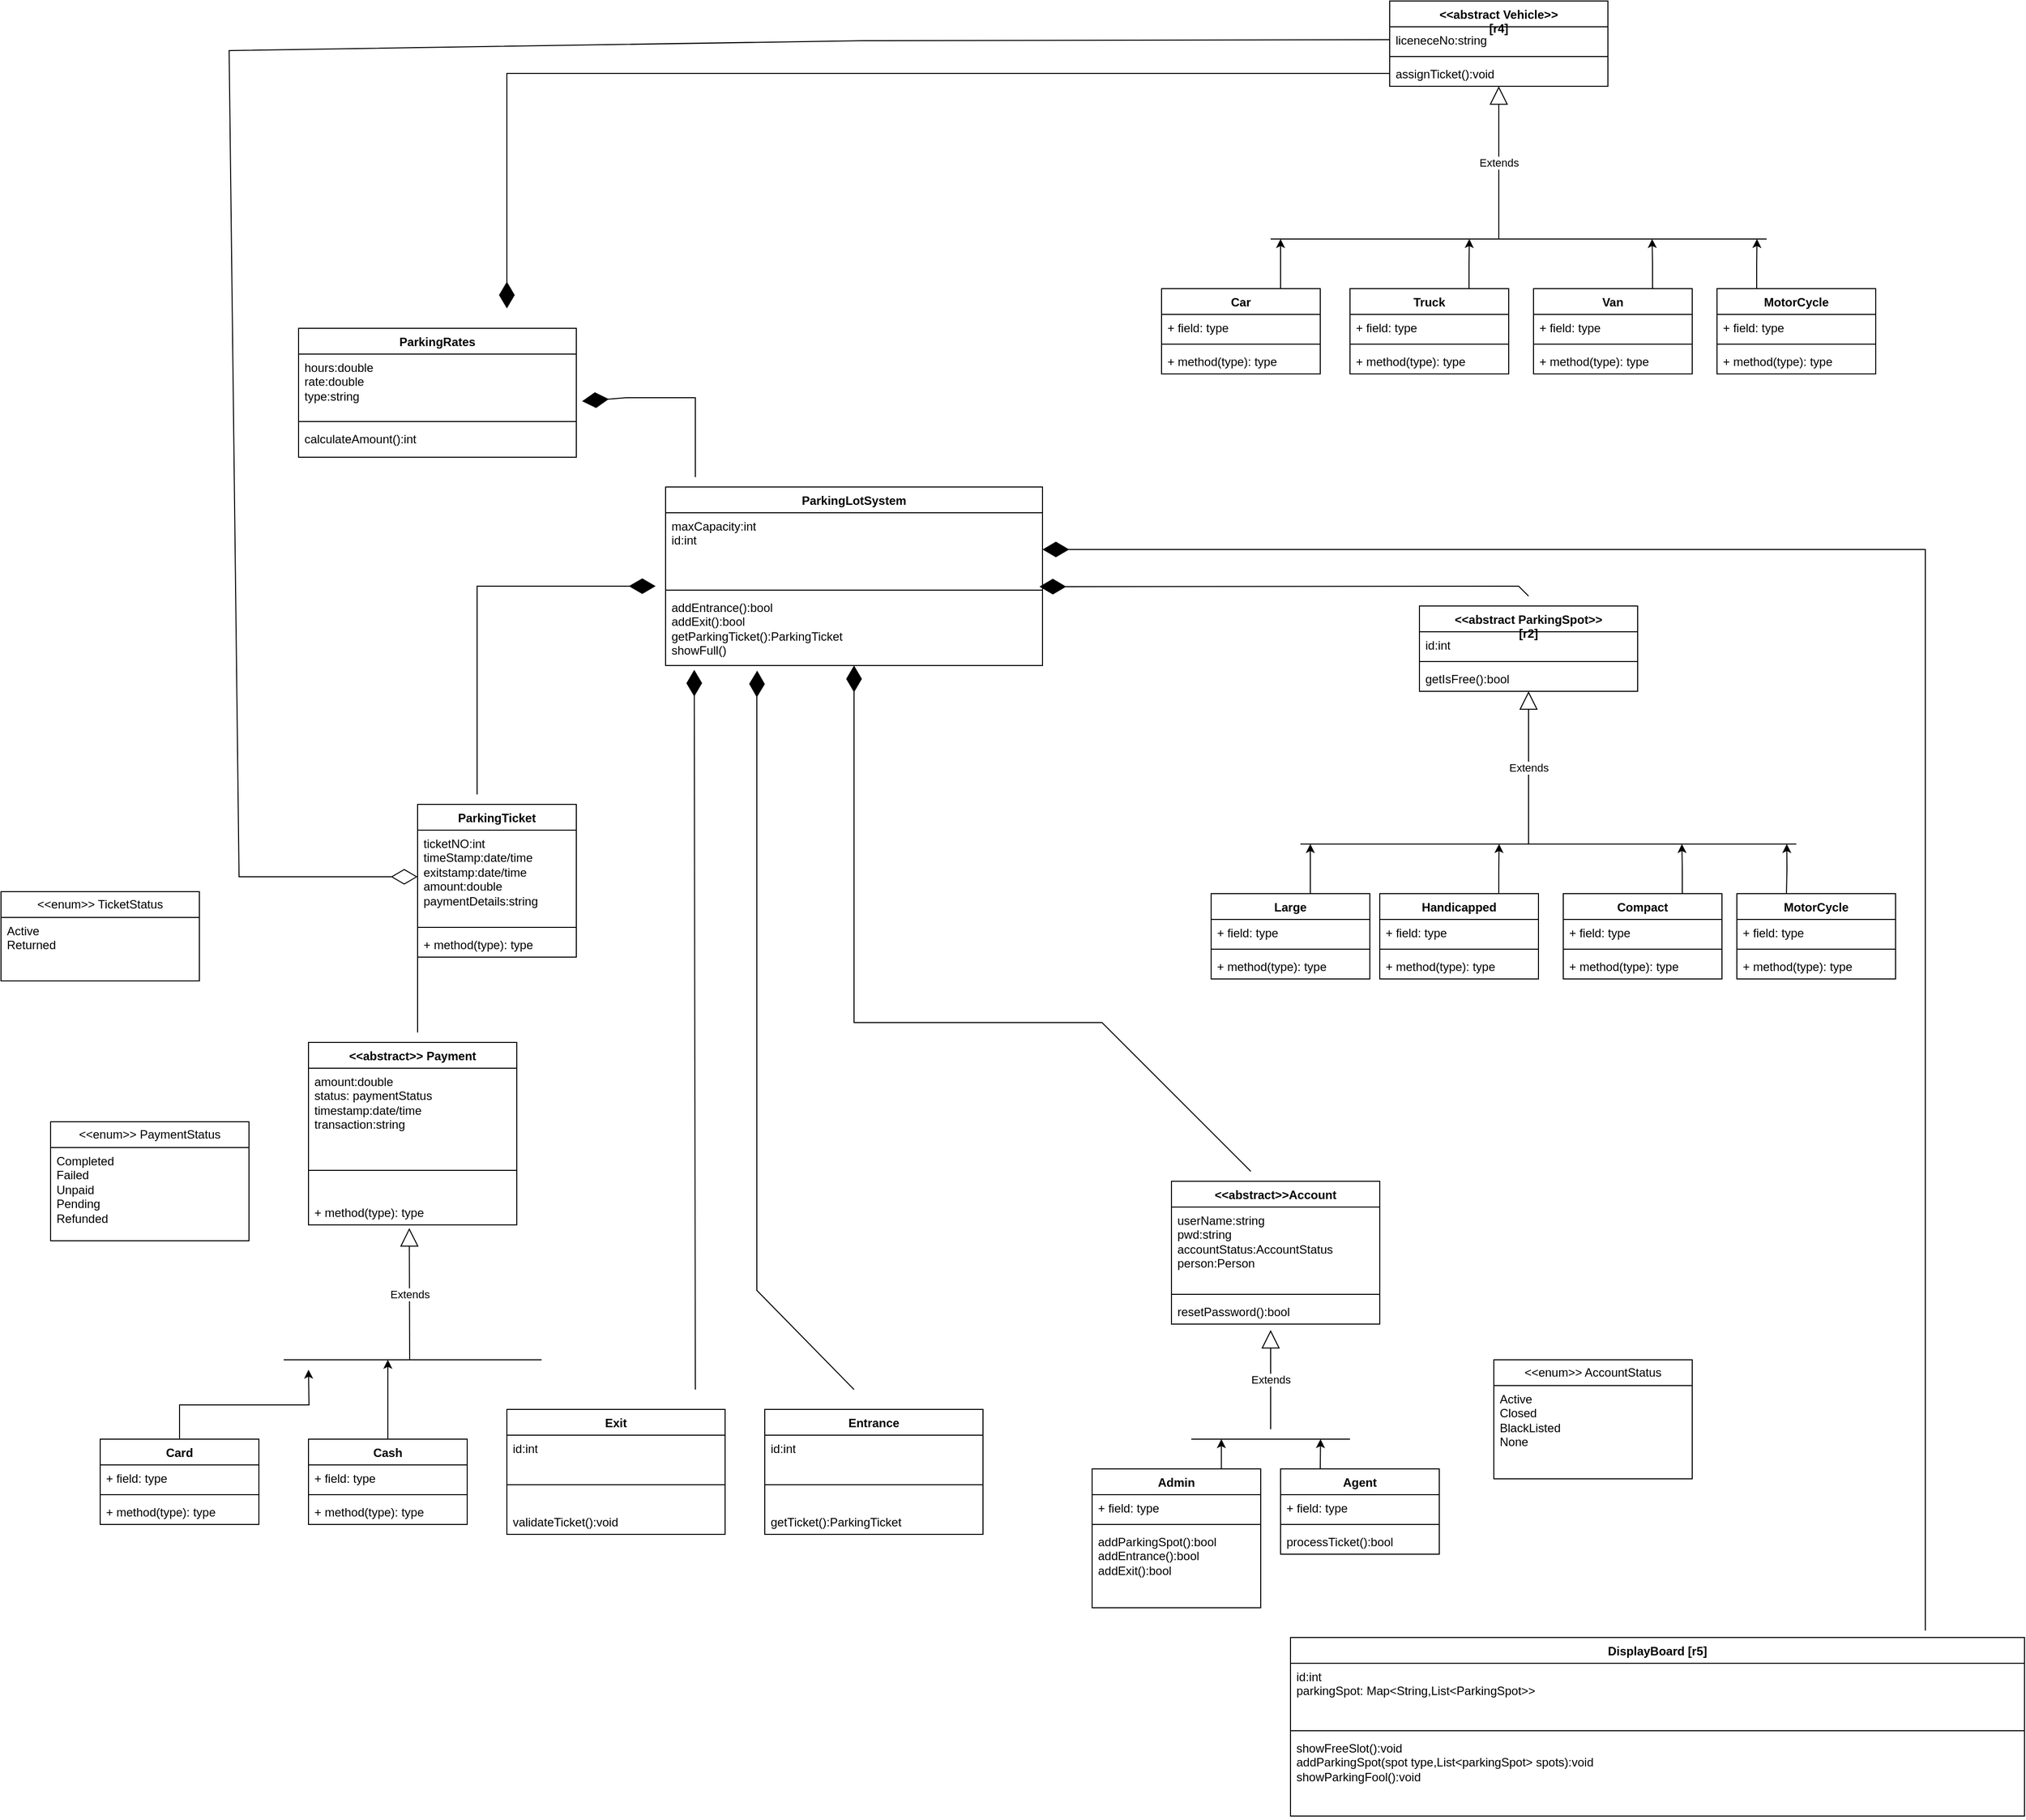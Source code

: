<mxfile version="26.0.7">
  <diagram name="Page-1" id="r9QszW0FEcKCrMonqj6b">
    <mxGraphModel dx="4905" dy="1568" grid="1" gridSize="10" guides="1" tooltips="1" connect="1" arrows="1" fold="1" page="1" pageScale="1" pageWidth="850" pageHeight="1100" math="0" shadow="0">
      <root>
        <mxCell id="0" />
        <mxCell id="1" parent="0" />
        <mxCell id="UyUJvsJTVbUVdIHdV8lg-1" value="&amp;lt;&amp;lt;abstract Vehicle&amp;gt;&amp;gt;&lt;div&gt;[r4]&lt;/div&gt;" style="swimlane;fontStyle=1;align=center;verticalAlign=top;childLayout=stackLayout;horizontal=1;startSize=26;horizontalStack=0;resizeParent=1;resizeParentMax=0;resizeLast=0;collapsible=1;marginBottom=0;whiteSpace=wrap;html=1;" vertex="1" parent="1">
          <mxGeometry x="280" y="30" width="220" height="86" as="geometry">
            <mxRectangle x="310" y="90" width="150" height="40" as="alternateBounds" />
          </mxGeometry>
        </mxCell>
        <mxCell id="UyUJvsJTVbUVdIHdV8lg-2" value="liceneceNo:string" style="text;strokeColor=none;fillColor=none;align=left;verticalAlign=top;spacingLeft=4;spacingRight=4;overflow=hidden;rotatable=0;points=[[0,0.5],[1,0.5]];portConstraint=eastwest;whiteSpace=wrap;html=1;" vertex="1" parent="UyUJvsJTVbUVdIHdV8lg-1">
          <mxGeometry y="26" width="220" height="26" as="geometry" />
        </mxCell>
        <mxCell id="UyUJvsJTVbUVdIHdV8lg-3" value="" style="line;strokeWidth=1;fillColor=none;align=left;verticalAlign=middle;spacingTop=-1;spacingLeft=3;spacingRight=3;rotatable=0;labelPosition=right;points=[];portConstraint=eastwest;strokeColor=inherit;" vertex="1" parent="UyUJvsJTVbUVdIHdV8lg-1">
          <mxGeometry y="52" width="220" height="8" as="geometry" />
        </mxCell>
        <mxCell id="UyUJvsJTVbUVdIHdV8lg-4" value="assignTicket():void" style="text;strokeColor=none;fillColor=none;align=left;verticalAlign=top;spacingLeft=4;spacingRight=4;overflow=hidden;rotatable=0;points=[[0,0.5],[1,0.5]];portConstraint=eastwest;whiteSpace=wrap;html=1;" vertex="1" parent="UyUJvsJTVbUVdIHdV8lg-1">
          <mxGeometry y="60" width="220" height="26" as="geometry" />
        </mxCell>
        <mxCell id="UyUJvsJTVbUVdIHdV8lg-5" value="Extends" style="endArrow=block;endSize=16;endFill=0;html=1;rounded=0;" edge="1" parent="1" target="UyUJvsJTVbUVdIHdV8lg-4">
          <mxGeometry width="160" relative="1" as="geometry">
            <mxPoint x="390" y="270" as="sourcePoint" />
            <mxPoint x="440" y="300" as="targetPoint" />
            <Array as="points">
              <mxPoint x="390" y="260" />
            </Array>
          </mxGeometry>
        </mxCell>
        <mxCell id="UyUJvsJTVbUVdIHdV8lg-6" value="" style="endArrow=none;html=1;rounded=0;" edge="1" parent="1">
          <mxGeometry width="50" height="50" relative="1" as="geometry">
            <mxPoint x="160" y="270" as="sourcePoint" />
            <mxPoint x="660" y="270" as="targetPoint" />
          </mxGeometry>
        </mxCell>
        <mxCell id="UyUJvsJTVbUVdIHdV8lg-7" style="edgeStyle=orthogonalEdgeStyle;rounded=0;orthogonalLoop=1;jettySize=auto;html=1;exitX=0.75;exitY=0;exitDx=0;exitDy=0;" edge="1" parent="1" source="UyUJvsJTVbUVdIHdV8lg-8">
          <mxGeometry relative="1" as="geometry">
            <mxPoint x="360.286" y="270" as="targetPoint" />
          </mxGeometry>
        </mxCell>
        <mxCell id="UyUJvsJTVbUVdIHdV8lg-8" value="Truck" style="swimlane;fontStyle=1;align=center;verticalAlign=top;childLayout=stackLayout;horizontal=1;startSize=26;horizontalStack=0;resizeParent=1;resizeParentMax=0;resizeLast=0;collapsible=1;marginBottom=0;whiteSpace=wrap;html=1;" vertex="1" parent="1">
          <mxGeometry x="240" y="320" width="160" height="86" as="geometry" />
        </mxCell>
        <mxCell id="UyUJvsJTVbUVdIHdV8lg-9" value="+ field: type" style="text;strokeColor=none;fillColor=none;align=left;verticalAlign=top;spacingLeft=4;spacingRight=4;overflow=hidden;rotatable=0;points=[[0,0.5],[1,0.5]];portConstraint=eastwest;whiteSpace=wrap;html=1;" vertex="1" parent="UyUJvsJTVbUVdIHdV8lg-8">
          <mxGeometry y="26" width="160" height="26" as="geometry" />
        </mxCell>
        <mxCell id="UyUJvsJTVbUVdIHdV8lg-10" value="" style="line;strokeWidth=1;fillColor=none;align=left;verticalAlign=middle;spacingTop=-1;spacingLeft=3;spacingRight=3;rotatable=0;labelPosition=right;points=[];portConstraint=eastwest;strokeColor=inherit;" vertex="1" parent="UyUJvsJTVbUVdIHdV8lg-8">
          <mxGeometry y="52" width="160" height="8" as="geometry" />
        </mxCell>
        <mxCell id="UyUJvsJTVbUVdIHdV8lg-11" value="+ method(type): type" style="text;strokeColor=none;fillColor=none;align=left;verticalAlign=top;spacingLeft=4;spacingRight=4;overflow=hidden;rotatable=0;points=[[0,0.5],[1,0.5]];portConstraint=eastwest;whiteSpace=wrap;html=1;" vertex="1" parent="UyUJvsJTVbUVdIHdV8lg-8">
          <mxGeometry y="60" width="160" height="26" as="geometry" />
        </mxCell>
        <mxCell id="UyUJvsJTVbUVdIHdV8lg-12" style="edgeStyle=orthogonalEdgeStyle;rounded=0;orthogonalLoop=1;jettySize=auto;html=1;exitX=0.75;exitY=0;exitDx=0;exitDy=0;" edge="1" parent="1" source="UyUJvsJTVbUVdIHdV8lg-13">
          <mxGeometry relative="1" as="geometry">
            <mxPoint x="544.571" y="270" as="targetPoint" />
          </mxGeometry>
        </mxCell>
        <mxCell id="UyUJvsJTVbUVdIHdV8lg-13" value="Van" style="swimlane;fontStyle=1;align=center;verticalAlign=top;childLayout=stackLayout;horizontal=1;startSize=26;horizontalStack=0;resizeParent=1;resizeParentMax=0;resizeLast=0;collapsible=1;marginBottom=0;whiteSpace=wrap;html=1;" vertex="1" parent="1">
          <mxGeometry x="425" y="320" width="160" height="86" as="geometry" />
        </mxCell>
        <mxCell id="UyUJvsJTVbUVdIHdV8lg-14" value="+ field: type" style="text;strokeColor=none;fillColor=none;align=left;verticalAlign=top;spacingLeft=4;spacingRight=4;overflow=hidden;rotatable=0;points=[[0,0.5],[1,0.5]];portConstraint=eastwest;whiteSpace=wrap;html=1;" vertex="1" parent="UyUJvsJTVbUVdIHdV8lg-13">
          <mxGeometry y="26" width="160" height="26" as="geometry" />
        </mxCell>
        <mxCell id="UyUJvsJTVbUVdIHdV8lg-15" value="" style="line;strokeWidth=1;fillColor=none;align=left;verticalAlign=middle;spacingTop=-1;spacingLeft=3;spacingRight=3;rotatable=0;labelPosition=right;points=[];portConstraint=eastwest;strokeColor=inherit;" vertex="1" parent="UyUJvsJTVbUVdIHdV8lg-13">
          <mxGeometry y="52" width="160" height="8" as="geometry" />
        </mxCell>
        <mxCell id="UyUJvsJTVbUVdIHdV8lg-16" value="+ method(type): type" style="text;strokeColor=none;fillColor=none;align=left;verticalAlign=top;spacingLeft=4;spacingRight=4;overflow=hidden;rotatable=0;points=[[0,0.5],[1,0.5]];portConstraint=eastwest;whiteSpace=wrap;html=1;" vertex="1" parent="UyUJvsJTVbUVdIHdV8lg-13">
          <mxGeometry y="60" width="160" height="26" as="geometry" />
        </mxCell>
        <mxCell id="UyUJvsJTVbUVdIHdV8lg-17" style="edgeStyle=orthogonalEdgeStyle;rounded=0;orthogonalLoop=1;jettySize=auto;html=1;exitX=0.25;exitY=0;exitDx=0;exitDy=0;" edge="1" parent="1" source="UyUJvsJTVbUVdIHdV8lg-18">
          <mxGeometry relative="1" as="geometry">
            <mxPoint x="650.286" y="270" as="targetPoint" />
          </mxGeometry>
        </mxCell>
        <mxCell id="UyUJvsJTVbUVdIHdV8lg-18" value="MotorCycle" style="swimlane;fontStyle=1;align=center;verticalAlign=top;childLayout=stackLayout;horizontal=1;startSize=26;horizontalStack=0;resizeParent=1;resizeParentMax=0;resizeLast=0;collapsible=1;marginBottom=0;whiteSpace=wrap;html=1;" vertex="1" parent="1">
          <mxGeometry x="610" y="320" width="160" height="86" as="geometry" />
        </mxCell>
        <mxCell id="UyUJvsJTVbUVdIHdV8lg-19" value="+ field: type" style="text;strokeColor=none;fillColor=none;align=left;verticalAlign=top;spacingLeft=4;spacingRight=4;overflow=hidden;rotatable=0;points=[[0,0.5],[1,0.5]];portConstraint=eastwest;whiteSpace=wrap;html=1;" vertex="1" parent="UyUJvsJTVbUVdIHdV8lg-18">
          <mxGeometry y="26" width="160" height="26" as="geometry" />
        </mxCell>
        <mxCell id="UyUJvsJTVbUVdIHdV8lg-20" value="" style="line;strokeWidth=1;fillColor=none;align=left;verticalAlign=middle;spacingTop=-1;spacingLeft=3;spacingRight=3;rotatable=0;labelPosition=right;points=[];portConstraint=eastwest;strokeColor=inherit;" vertex="1" parent="UyUJvsJTVbUVdIHdV8lg-18">
          <mxGeometry y="52" width="160" height="8" as="geometry" />
        </mxCell>
        <mxCell id="UyUJvsJTVbUVdIHdV8lg-21" value="+ method(type): type" style="text;strokeColor=none;fillColor=none;align=left;verticalAlign=top;spacingLeft=4;spacingRight=4;overflow=hidden;rotatable=0;points=[[0,0.5],[1,0.5]];portConstraint=eastwest;whiteSpace=wrap;html=1;" vertex="1" parent="UyUJvsJTVbUVdIHdV8lg-18">
          <mxGeometry y="60" width="160" height="26" as="geometry" />
        </mxCell>
        <mxCell id="UyUJvsJTVbUVdIHdV8lg-22" style="edgeStyle=orthogonalEdgeStyle;rounded=0;orthogonalLoop=1;jettySize=auto;html=1;exitX=0.75;exitY=0;exitDx=0;exitDy=0;" edge="1" parent="1" source="UyUJvsJTVbUVdIHdV8lg-23">
          <mxGeometry relative="1" as="geometry">
            <mxPoint x="170" y="270" as="targetPoint" />
          </mxGeometry>
        </mxCell>
        <mxCell id="UyUJvsJTVbUVdIHdV8lg-23" value="Car" style="swimlane;fontStyle=1;align=center;verticalAlign=top;childLayout=stackLayout;horizontal=1;startSize=26;horizontalStack=0;resizeParent=1;resizeParentMax=0;resizeLast=0;collapsible=1;marginBottom=0;whiteSpace=wrap;html=1;" vertex="1" parent="1">
          <mxGeometry x="50" y="320" width="160" height="86" as="geometry" />
        </mxCell>
        <mxCell id="UyUJvsJTVbUVdIHdV8lg-24" value="+ field: type" style="text;strokeColor=none;fillColor=none;align=left;verticalAlign=top;spacingLeft=4;spacingRight=4;overflow=hidden;rotatable=0;points=[[0,0.5],[1,0.5]];portConstraint=eastwest;whiteSpace=wrap;html=1;" vertex="1" parent="UyUJvsJTVbUVdIHdV8lg-23">
          <mxGeometry y="26" width="160" height="26" as="geometry" />
        </mxCell>
        <mxCell id="UyUJvsJTVbUVdIHdV8lg-25" value="" style="line;strokeWidth=1;fillColor=none;align=left;verticalAlign=middle;spacingTop=-1;spacingLeft=3;spacingRight=3;rotatable=0;labelPosition=right;points=[];portConstraint=eastwest;strokeColor=inherit;" vertex="1" parent="UyUJvsJTVbUVdIHdV8lg-23">
          <mxGeometry y="52" width="160" height="8" as="geometry" />
        </mxCell>
        <mxCell id="UyUJvsJTVbUVdIHdV8lg-26" value="+ method(type): type" style="text;strokeColor=none;fillColor=none;align=left;verticalAlign=top;spacingLeft=4;spacingRight=4;overflow=hidden;rotatable=0;points=[[0,0.5],[1,0.5]];portConstraint=eastwest;whiteSpace=wrap;html=1;" vertex="1" parent="UyUJvsJTVbUVdIHdV8lg-23">
          <mxGeometry y="60" width="160" height="26" as="geometry" />
        </mxCell>
        <mxCell id="UyUJvsJTVbUVdIHdV8lg-27" value="&amp;lt;&amp;lt;abstract ParkingSpot&amp;gt;&amp;gt;&lt;div&gt;[r2]&lt;/div&gt;" style="swimlane;fontStyle=1;align=center;verticalAlign=top;childLayout=stackLayout;horizontal=1;startSize=26;horizontalStack=0;resizeParent=1;resizeParentMax=0;resizeLast=0;collapsible=1;marginBottom=0;whiteSpace=wrap;html=1;" vertex="1" parent="1">
          <mxGeometry x="310" y="640" width="220" height="86" as="geometry">
            <mxRectangle x="310" y="90" width="150" height="40" as="alternateBounds" />
          </mxGeometry>
        </mxCell>
        <mxCell id="UyUJvsJTVbUVdIHdV8lg-28" value="id:int" style="text;strokeColor=none;fillColor=none;align=left;verticalAlign=top;spacingLeft=4;spacingRight=4;overflow=hidden;rotatable=0;points=[[0,0.5],[1,0.5]];portConstraint=eastwest;whiteSpace=wrap;html=1;" vertex="1" parent="UyUJvsJTVbUVdIHdV8lg-27">
          <mxGeometry y="26" width="220" height="26" as="geometry" />
        </mxCell>
        <mxCell id="UyUJvsJTVbUVdIHdV8lg-29" value="" style="line;strokeWidth=1;fillColor=none;align=left;verticalAlign=middle;spacingTop=-1;spacingLeft=3;spacingRight=3;rotatable=0;labelPosition=right;points=[];portConstraint=eastwest;strokeColor=inherit;" vertex="1" parent="UyUJvsJTVbUVdIHdV8lg-27">
          <mxGeometry y="52" width="220" height="8" as="geometry" />
        </mxCell>
        <mxCell id="UyUJvsJTVbUVdIHdV8lg-30" value="getIsFree():bool" style="text;strokeColor=none;fillColor=none;align=left;verticalAlign=top;spacingLeft=4;spacingRight=4;overflow=hidden;rotatable=0;points=[[0,0.5],[1,0.5]];portConstraint=eastwest;whiteSpace=wrap;html=1;" vertex="1" parent="UyUJvsJTVbUVdIHdV8lg-27">
          <mxGeometry y="60" width="220" height="26" as="geometry" />
        </mxCell>
        <mxCell id="UyUJvsJTVbUVdIHdV8lg-31" value="Extends" style="endArrow=block;endSize=16;endFill=0;html=1;rounded=0;" edge="1" parent="1" target="UyUJvsJTVbUVdIHdV8lg-30">
          <mxGeometry width="160" relative="1" as="geometry">
            <mxPoint x="420" y="880" as="sourcePoint" />
            <mxPoint x="470" y="910" as="targetPoint" />
            <Array as="points">
              <mxPoint x="420" y="870" />
            </Array>
          </mxGeometry>
        </mxCell>
        <mxCell id="UyUJvsJTVbUVdIHdV8lg-32" value="" style="endArrow=none;html=1;rounded=0;" edge="1" parent="1">
          <mxGeometry width="50" height="50" relative="1" as="geometry">
            <mxPoint x="190" y="880" as="sourcePoint" />
            <mxPoint x="690" y="880" as="targetPoint" />
          </mxGeometry>
        </mxCell>
        <mxCell id="UyUJvsJTVbUVdIHdV8lg-33" style="edgeStyle=orthogonalEdgeStyle;rounded=0;orthogonalLoop=1;jettySize=auto;html=1;exitX=0.75;exitY=0;exitDx=0;exitDy=0;" edge="1" parent="1" source="UyUJvsJTVbUVdIHdV8lg-34">
          <mxGeometry relative="1" as="geometry">
            <mxPoint x="390.286" y="880" as="targetPoint" />
          </mxGeometry>
        </mxCell>
        <mxCell id="UyUJvsJTVbUVdIHdV8lg-34" value="Handicapped" style="swimlane;fontStyle=1;align=center;verticalAlign=top;childLayout=stackLayout;horizontal=1;startSize=26;horizontalStack=0;resizeParent=1;resizeParentMax=0;resizeLast=0;collapsible=1;marginBottom=0;whiteSpace=wrap;html=1;" vertex="1" parent="1">
          <mxGeometry x="270" y="930" width="160" height="86" as="geometry" />
        </mxCell>
        <mxCell id="UyUJvsJTVbUVdIHdV8lg-35" value="+ field: type" style="text;strokeColor=none;fillColor=none;align=left;verticalAlign=top;spacingLeft=4;spacingRight=4;overflow=hidden;rotatable=0;points=[[0,0.5],[1,0.5]];portConstraint=eastwest;whiteSpace=wrap;html=1;" vertex="1" parent="UyUJvsJTVbUVdIHdV8lg-34">
          <mxGeometry y="26" width="160" height="26" as="geometry" />
        </mxCell>
        <mxCell id="UyUJvsJTVbUVdIHdV8lg-36" value="" style="line;strokeWidth=1;fillColor=none;align=left;verticalAlign=middle;spacingTop=-1;spacingLeft=3;spacingRight=3;rotatable=0;labelPosition=right;points=[];portConstraint=eastwest;strokeColor=inherit;" vertex="1" parent="UyUJvsJTVbUVdIHdV8lg-34">
          <mxGeometry y="52" width="160" height="8" as="geometry" />
        </mxCell>
        <mxCell id="UyUJvsJTVbUVdIHdV8lg-37" value="+ method(type): type" style="text;strokeColor=none;fillColor=none;align=left;verticalAlign=top;spacingLeft=4;spacingRight=4;overflow=hidden;rotatable=0;points=[[0,0.5],[1,0.5]];portConstraint=eastwest;whiteSpace=wrap;html=1;" vertex="1" parent="UyUJvsJTVbUVdIHdV8lg-34">
          <mxGeometry y="60" width="160" height="26" as="geometry" />
        </mxCell>
        <mxCell id="UyUJvsJTVbUVdIHdV8lg-38" style="edgeStyle=orthogonalEdgeStyle;rounded=0;orthogonalLoop=1;jettySize=auto;html=1;exitX=0.75;exitY=0;exitDx=0;exitDy=0;" edge="1" parent="1" source="UyUJvsJTVbUVdIHdV8lg-39">
          <mxGeometry relative="1" as="geometry">
            <mxPoint x="574.571" y="880" as="targetPoint" />
          </mxGeometry>
        </mxCell>
        <mxCell id="UyUJvsJTVbUVdIHdV8lg-39" value="Compact" style="swimlane;fontStyle=1;align=center;verticalAlign=top;childLayout=stackLayout;horizontal=1;startSize=26;horizontalStack=0;resizeParent=1;resizeParentMax=0;resizeLast=0;collapsible=1;marginBottom=0;whiteSpace=wrap;html=1;" vertex="1" parent="1">
          <mxGeometry x="455" y="930" width="160" height="86" as="geometry" />
        </mxCell>
        <mxCell id="UyUJvsJTVbUVdIHdV8lg-40" value="+ field: type" style="text;strokeColor=none;fillColor=none;align=left;verticalAlign=top;spacingLeft=4;spacingRight=4;overflow=hidden;rotatable=0;points=[[0,0.5],[1,0.5]];portConstraint=eastwest;whiteSpace=wrap;html=1;" vertex="1" parent="UyUJvsJTVbUVdIHdV8lg-39">
          <mxGeometry y="26" width="160" height="26" as="geometry" />
        </mxCell>
        <mxCell id="UyUJvsJTVbUVdIHdV8lg-41" value="" style="line;strokeWidth=1;fillColor=none;align=left;verticalAlign=middle;spacingTop=-1;spacingLeft=3;spacingRight=3;rotatable=0;labelPosition=right;points=[];portConstraint=eastwest;strokeColor=inherit;" vertex="1" parent="UyUJvsJTVbUVdIHdV8lg-39">
          <mxGeometry y="52" width="160" height="8" as="geometry" />
        </mxCell>
        <mxCell id="UyUJvsJTVbUVdIHdV8lg-42" value="+ method(type): type" style="text;strokeColor=none;fillColor=none;align=left;verticalAlign=top;spacingLeft=4;spacingRight=4;overflow=hidden;rotatable=0;points=[[0,0.5],[1,0.5]];portConstraint=eastwest;whiteSpace=wrap;html=1;" vertex="1" parent="UyUJvsJTVbUVdIHdV8lg-39">
          <mxGeometry y="60" width="160" height="26" as="geometry" />
        </mxCell>
        <mxCell id="UyUJvsJTVbUVdIHdV8lg-43" style="edgeStyle=orthogonalEdgeStyle;rounded=0;orthogonalLoop=1;jettySize=auto;html=1;exitX=0.25;exitY=0;exitDx=0;exitDy=0;" edge="1" parent="1">
          <mxGeometry relative="1" as="geometry">
            <mxPoint x="680.286" y="880" as="targetPoint" />
            <mxPoint x="680" y="930" as="sourcePoint" />
          </mxGeometry>
        </mxCell>
        <mxCell id="UyUJvsJTVbUVdIHdV8lg-44" style="edgeStyle=orthogonalEdgeStyle;rounded=0;orthogonalLoop=1;jettySize=auto;html=1;exitX=0.75;exitY=0;exitDx=0;exitDy=0;" edge="1" parent="1">
          <mxGeometry relative="1" as="geometry">
            <mxPoint x="200" y="880" as="targetPoint" />
            <mxPoint x="200" y="930" as="sourcePoint" />
          </mxGeometry>
        </mxCell>
        <mxCell id="UyUJvsJTVbUVdIHdV8lg-45" value="Large" style="swimlane;fontStyle=1;align=center;verticalAlign=top;childLayout=stackLayout;horizontal=1;startSize=26;horizontalStack=0;resizeParent=1;resizeParentMax=0;resizeLast=0;collapsible=1;marginBottom=0;whiteSpace=wrap;html=1;" vertex="1" parent="1">
          <mxGeometry x="100" y="930" width="160" height="86" as="geometry" />
        </mxCell>
        <mxCell id="UyUJvsJTVbUVdIHdV8lg-46" value="+ field: type" style="text;strokeColor=none;fillColor=none;align=left;verticalAlign=top;spacingLeft=4;spacingRight=4;overflow=hidden;rotatable=0;points=[[0,0.5],[1,0.5]];portConstraint=eastwest;whiteSpace=wrap;html=1;" vertex="1" parent="UyUJvsJTVbUVdIHdV8lg-45">
          <mxGeometry y="26" width="160" height="26" as="geometry" />
        </mxCell>
        <mxCell id="UyUJvsJTVbUVdIHdV8lg-47" value="" style="line;strokeWidth=1;fillColor=none;align=left;verticalAlign=middle;spacingTop=-1;spacingLeft=3;spacingRight=3;rotatable=0;labelPosition=right;points=[];portConstraint=eastwest;strokeColor=inherit;" vertex="1" parent="UyUJvsJTVbUVdIHdV8lg-45">
          <mxGeometry y="52" width="160" height="8" as="geometry" />
        </mxCell>
        <mxCell id="UyUJvsJTVbUVdIHdV8lg-48" value="+ method(type): type" style="text;strokeColor=none;fillColor=none;align=left;verticalAlign=top;spacingLeft=4;spacingRight=4;overflow=hidden;rotatable=0;points=[[0,0.5],[1,0.5]];portConstraint=eastwest;whiteSpace=wrap;html=1;" vertex="1" parent="UyUJvsJTVbUVdIHdV8lg-45">
          <mxGeometry y="60" width="160" height="26" as="geometry" />
        </mxCell>
        <mxCell id="UyUJvsJTVbUVdIHdV8lg-49" value="MotorCycle" style="swimlane;fontStyle=1;align=center;verticalAlign=top;childLayout=stackLayout;horizontal=1;startSize=26;horizontalStack=0;resizeParent=1;resizeParentMax=0;resizeLast=0;collapsible=1;marginBottom=0;whiteSpace=wrap;html=1;" vertex="1" parent="1">
          <mxGeometry x="630" y="930" width="160" height="86" as="geometry" />
        </mxCell>
        <mxCell id="UyUJvsJTVbUVdIHdV8lg-50" value="+ field: type" style="text;strokeColor=none;fillColor=none;align=left;verticalAlign=top;spacingLeft=4;spacingRight=4;overflow=hidden;rotatable=0;points=[[0,0.5],[1,0.5]];portConstraint=eastwest;whiteSpace=wrap;html=1;" vertex="1" parent="UyUJvsJTVbUVdIHdV8lg-49">
          <mxGeometry y="26" width="160" height="26" as="geometry" />
        </mxCell>
        <mxCell id="UyUJvsJTVbUVdIHdV8lg-51" value="" style="line;strokeWidth=1;fillColor=none;align=left;verticalAlign=middle;spacingTop=-1;spacingLeft=3;spacingRight=3;rotatable=0;labelPosition=right;points=[];portConstraint=eastwest;strokeColor=inherit;" vertex="1" parent="UyUJvsJTVbUVdIHdV8lg-49">
          <mxGeometry y="52" width="160" height="8" as="geometry" />
        </mxCell>
        <mxCell id="UyUJvsJTVbUVdIHdV8lg-52" value="+ method(type): type" style="text;strokeColor=none;fillColor=none;align=left;verticalAlign=top;spacingLeft=4;spacingRight=4;overflow=hidden;rotatable=0;points=[[0,0.5],[1,0.5]];portConstraint=eastwest;whiteSpace=wrap;html=1;" vertex="1" parent="UyUJvsJTVbUVdIHdV8lg-49">
          <mxGeometry y="60" width="160" height="26" as="geometry" />
        </mxCell>
        <mxCell id="UyUJvsJTVbUVdIHdV8lg-53" value="&amp;lt;&amp;lt;abstract&amp;gt;&amp;gt;Account" style="swimlane;fontStyle=1;align=center;verticalAlign=top;childLayout=stackLayout;horizontal=1;startSize=26;horizontalStack=0;resizeParent=1;resizeParentMax=0;resizeLast=0;collapsible=1;marginBottom=0;whiteSpace=wrap;html=1;" vertex="1" parent="1">
          <mxGeometry x="60" y="1220" width="210" height="144" as="geometry" />
        </mxCell>
        <mxCell id="UyUJvsJTVbUVdIHdV8lg-54" value="userName:string&lt;div&gt;pwd:string&lt;/div&gt;&lt;div&gt;accountStatus:AccountStatus&lt;/div&gt;&lt;div&gt;person:Person&lt;/div&gt;" style="text;strokeColor=none;fillColor=none;align=left;verticalAlign=top;spacingLeft=4;spacingRight=4;overflow=hidden;rotatable=0;points=[[0,0.5],[1,0.5]];portConstraint=eastwest;whiteSpace=wrap;html=1;" vertex="1" parent="UyUJvsJTVbUVdIHdV8lg-53">
          <mxGeometry y="26" width="210" height="84" as="geometry" />
        </mxCell>
        <mxCell id="UyUJvsJTVbUVdIHdV8lg-55" value="" style="line;strokeWidth=1;fillColor=none;align=left;verticalAlign=middle;spacingTop=-1;spacingLeft=3;spacingRight=3;rotatable=0;labelPosition=right;points=[];portConstraint=eastwest;strokeColor=inherit;" vertex="1" parent="UyUJvsJTVbUVdIHdV8lg-53">
          <mxGeometry y="110" width="210" height="8" as="geometry" />
        </mxCell>
        <mxCell id="UyUJvsJTVbUVdIHdV8lg-56" value="resetPassword():bool" style="text;strokeColor=none;fillColor=none;align=left;verticalAlign=top;spacingLeft=4;spacingRight=4;overflow=hidden;rotatable=0;points=[[0,0.5],[1,0.5]];portConstraint=eastwest;whiteSpace=wrap;html=1;" vertex="1" parent="UyUJvsJTVbUVdIHdV8lg-53">
          <mxGeometry y="118" width="210" height="26" as="geometry" />
        </mxCell>
        <mxCell id="UyUJvsJTVbUVdIHdV8lg-57" value="Extends" style="endArrow=block;endSize=16;endFill=0;html=1;rounded=0;" edge="1" parent="1">
          <mxGeometry width="160" relative="1" as="geometry">
            <mxPoint x="160" y="1470" as="sourcePoint" />
            <mxPoint x="160" y="1370" as="targetPoint" />
            <Array as="points" />
          </mxGeometry>
        </mxCell>
        <mxCell id="UyUJvsJTVbUVdIHdV8lg-58" value="" style="endArrow=none;html=1;rounded=0;" edge="1" parent="1">
          <mxGeometry width="50" height="50" relative="1" as="geometry">
            <mxPoint x="80" y="1480" as="sourcePoint" />
            <mxPoint x="240" y="1480" as="targetPoint" />
            <Array as="points">
              <mxPoint x="160" y="1480" />
            </Array>
          </mxGeometry>
        </mxCell>
        <mxCell id="UyUJvsJTVbUVdIHdV8lg-59" style="edgeStyle=orthogonalEdgeStyle;rounded=0;orthogonalLoop=1;jettySize=auto;html=1;exitX=0.75;exitY=0;exitDx=0;exitDy=0;" edge="1" parent="1" source="UyUJvsJTVbUVdIHdV8lg-60">
          <mxGeometry relative="1" as="geometry">
            <mxPoint x="110.308" y="1480" as="targetPoint" />
          </mxGeometry>
        </mxCell>
        <mxCell id="UyUJvsJTVbUVdIHdV8lg-60" value="Admin" style="swimlane;fontStyle=1;align=center;verticalAlign=top;childLayout=stackLayout;horizontal=1;startSize=26;horizontalStack=0;resizeParent=1;resizeParentMax=0;resizeLast=0;collapsible=1;marginBottom=0;whiteSpace=wrap;html=1;" vertex="1" parent="1">
          <mxGeometry x="-20" y="1510" width="170" height="140" as="geometry" />
        </mxCell>
        <mxCell id="UyUJvsJTVbUVdIHdV8lg-61" value="+ field: type" style="text;strokeColor=none;fillColor=none;align=left;verticalAlign=top;spacingLeft=4;spacingRight=4;overflow=hidden;rotatable=0;points=[[0,0.5],[1,0.5]];portConstraint=eastwest;whiteSpace=wrap;html=1;" vertex="1" parent="UyUJvsJTVbUVdIHdV8lg-60">
          <mxGeometry y="26" width="170" height="26" as="geometry" />
        </mxCell>
        <mxCell id="UyUJvsJTVbUVdIHdV8lg-62" value="" style="line;strokeWidth=1;fillColor=none;align=left;verticalAlign=middle;spacingTop=-1;spacingLeft=3;spacingRight=3;rotatable=0;labelPosition=right;points=[];portConstraint=eastwest;strokeColor=inherit;" vertex="1" parent="UyUJvsJTVbUVdIHdV8lg-60">
          <mxGeometry y="52" width="170" height="8" as="geometry" />
        </mxCell>
        <mxCell id="UyUJvsJTVbUVdIHdV8lg-63" value="addParkingSpot():bool&lt;div&gt;addEntrance():bool&lt;/div&gt;&lt;div&gt;addExit():bool&lt;/div&gt;" style="text;strokeColor=none;fillColor=none;align=left;verticalAlign=top;spacingLeft=4;spacingRight=4;overflow=hidden;rotatable=0;points=[[0,0.5],[1,0.5]];portConstraint=eastwest;whiteSpace=wrap;html=1;" vertex="1" parent="UyUJvsJTVbUVdIHdV8lg-60">
          <mxGeometry y="60" width="170" height="80" as="geometry" />
        </mxCell>
        <mxCell id="UyUJvsJTVbUVdIHdV8lg-64" style="edgeStyle=orthogonalEdgeStyle;rounded=0;orthogonalLoop=1;jettySize=auto;html=1;exitX=0.25;exitY=0;exitDx=0;exitDy=0;" edge="1" parent="1" source="UyUJvsJTVbUVdIHdV8lg-65">
          <mxGeometry relative="1" as="geometry">
            <mxPoint x="210.308" y="1480" as="targetPoint" />
          </mxGeometry>
        </mxCell>
        <mxCell id="UyUJvsJTVbUVdIHdV8lg-65" value="Agent" style="swimlane;fontStyle=1;align=center;verticalAlign=top;childLayout=stackLayout;horizontal=1;startSize=26;horizontalStack=0;resizeParent=1;resizeParentMax=0;resizeLast=0;collapsible=1;marginBottom=0;whiteSpace=wrap;html=1;" vertex="1" parent="1">
          <mxGeometry x="170" y="1510" width="160" height="86" as="geometry" />
        </mxCell>
        <mxCell id="UyUJvsJTVbUVdIHdV8lg-66" value="+ field: type" style="text;strokeColor=none;fillColor=none;align=left;verticalAlign=top;spacingLeft=4;spacingRight=4;overflow=hidden;rotatable=0;points=[[0,0.5],[1,0.5]];portConstraint=eastwest;whiteSpace=wrap;html=1;" vertex="1" parent="UyUJvsJTVbUVdIHdV8lg-65">
          <mxGeometry y="26" width="160" height="26" as="geometry" />
        </mxCell>
        <mxCell id="UyUJvsJTVbUVdIHdV8lg-67" value="" style="line;strokeWidth=1;fillColor=none;align=left;verticalAlign=middle;spacingTop=-1;spacingLeft=3;spacingRight=3;rotatable=0;labelPosition=right;points=[];portConstraint=eastwest;strokeColor=inherit;" vertex="1" parent="UyUJvsJTVbUVdIHdV8lg-65">
          <mxGeometry y="52" width="160" height="8" as="geometry" />
        </mxCell>
        <mxCell id="UyUJvsJTVbUVdIHdV8lg-68" value="processTicket():bool" style="text;strokeColor=none;fillColor=none;align=left;verticalAlign=top;spacingLeft=4;spacingRight=4;overflow=hidden;rotatable=0;points=[[0,0.5],[1,0.5]];portConstraint=eastwest;whiteSpace=wrap;html=1;" vertex="1" parent="UyUJvsJTVbUVdIHdV8lg-65">
          <mxGeometry y="60" width="160" height="26" as="geometry" />
        </mxCell>
        <mxCell id="UyUJvsJTVbUVdIHdV8lg-69" value="DisplayBoard [r5]" style="swimlane;fontStyle=1;align=center;verticalAlign=top;childLayout=stackLayout;horizontal=1;startSize=26;horizontalStack=0;resizeParent=1;resizeParentMax=0;resizeLast=0;collapsible=1;marginBottom=0;whiteSpace=wrap;html=1;" vertex="1" parent="1">
          <mxGeometry x="180" y="1680" width="740" height="180" as="geometry" />
        </mxCell>
        <mxCell id="UyUJvsJTVbUVdIHdV8lg-70" value="id:int&lt;div&gt;parkingSpot: Map&amp;lt;String,List&amp;lt;ParkingSpot&amp;gt;&amp;gt;&lt;/div&gt;&lt;div&gt;&lt;br&gt;&lt;/div&gt;" style="text;strokeColor=none;fillColor=none;align=left;verticalAlign=top;spacingLeft=4;spacingRight=4;overflow=hidden;rotatable=0;points=[[0,0.5],[1,0.5]];portConstraint=eastwest;whiteSpace=wrap;html=1;" vertex="1" parent="UyUJvsJTVbUVdIHdV8lg-69">
          <mxGeometry y="26" width="740" height="64" as="geometry" />
        </mxCell>
        <mxCell id="UyUJvsJTVbUVdIHdV8lg-71" value="" style="line;strokeWidth=1;fillColor=none;align=left;verticalAlign=middle;spacingTop=-1;spacingLeft=3;spacingRight=3;rotatable=0;labelPosition=right;points=[];portConstraint=eastwest;strokeColor=inherit;" vertex="1" parent="UyUJvsJTVbUVdIHdV8lg-69">
          <mxGeometry y="90" width="740" height="8" as="geometry" />
        </mxCell>
        <mxCell id="UyUJvsJTVbUVdIHdV8lg-72" value="showFreeSlot():void&lt;div&gt;addParkingSpot(spot type,List&amp;lt;parkingSpot&amp;gt; spots):void&lt;/div&gt;&lt;div&gt;showParkingFool():void&lt;/div&gt;&lt;div&gt;&lt;br&gt;&lt;/div&gt;" style="text;strokeColor=none;fillColor=none;align=left;verticalAlign=top;spacingLeft=4;spacingRight=4;overflow=hidden;rotatable=0;points=[[0,0.5],[1,0.5]];portConstraint=eastwest;whiteSpace=wrap;html=1;" vertex="1" parent="UyUJvsJTVbUVdIHdV8lg-69">
          <mxGeometry y="98" width="740" height="82" as="geometry" />
        </mxCell>
        <mxCell id="UyUJvsJTVbUVdIHdV8lg-73" value="Entrance" style="swimlane;fontStyle=1;align=center;verticalAlign=top;childLayout=stackLayout;horizontal=1;startSize=26;horizontalStack=0;resizeParent=1;resizeParentMax=0;resizeLast=0;collapsible=1;marginBottom=0;whiteSpace=wrap;html=1;" vertex="1" parent="1">
          <mxGeometry x="-350" y="1450" width="220" height="126" as="geometry" />
        </mxCell>
        <mxCell id="UyUJvsJTVbUVdIHdV8lg-74" value="id:int" style="text;strokeColor=none;fillColor=none;align=left;verticalAlign=top;spacingLeft=4;spacingRight=4;overflow=hidden;rotatable=0;points=[[0,0.5],[1,0.5]];portConstraint=eastwest;whiteSpace=wrap;html=1;" vertex="1" parent="UyUJvsJTVbUVdIHdV8lg-73">
          <mxGeometry y="26" width="220" height="26" as="geometry" />
        </mxCell>
        <mxCell id="UyUJvsJTVbUVdIHdV8lg-75" value="" style="line;strokeWidth=1;fillColor=none;align=left;verticalAlign=middle;spacingTop=-1;spacingLeft=3;spacingRight=3;rotatable=0;labelPosition=right;points=[];portConstraint=eastwest;strokeColor=inherit;" vertex="1" parent="UyUJvsJTVbUVdIHdV8lg-73">
          <mxGeometry y="52" width="220" height="48" as="geometry" />
        </mxCell>
        <mxCell id="UyUJvsJTVbUVdIHdV8lg-76" value="getTicket():ParkingTicket" style="text;strokeColor=none;fillColor=none;align=left;verticalAlign=top;spacingLeft=4;spacingRight=4;overflow=hidden;rotatable=0;points=[[0,0.5],[1,0.5]];portConstraint=eastwest;whiteSpace=wrap;html=1;" vertex="1" parent="UyUJvsJTVbUVdIHdV8lg-73">
          <mxGeometry y="100" width="220" height="26" as="geometry" />
        </mxCell>
        <mxCell id="UyUJvsJTVbUVdIHdV8lg-77" value="Exit" style="swimlane;fontStyle=1;align=center;verticalAlign=top;childLayout=stackLayout;horizontal=1;startSize=26;horizontalStack=0;resizeParent=1;resizeParentMax=0;resizeLast=0;collapsible=1;marginBottom=0;whiteSpace=wrap;html=1;" vertex="1" parent="1">
          <mxGeometry x="-610" y="1450" width="220" height="126" as="geometry" />
        </mxCell>
        <mxCell id="UyUJvsJTVbUVdIHdV8lg-78" value="id:int" style="text;strokeColor=none;fillColor=none;align=left;verticalAlign=top;spacingLeft=4;spacingRight=4;overflow=hidden;rotatable=0;points=[[0,0.5],[1,0.5]];portConstraint=eastwest;whiteSpace=wrap;html=1;" vertex="1" parent="UyUJvsJTVbUVdIHdV8lg-77">
          <mxGeometry y="26" width="220" height="26" as="geometry" />
        </mxCell>
        <mxCell id="UyUJvsJTVbUVdIHdV8lg-79" value="" style="line;strokeWidth=1;fillColor=none;align=left;verticalAlign=middle;spacingTop=-1;spacingLeft=3;spacingRight=3;rotatable=0;labelPosition=right;points=[];portConstraint=eastwest;strokeColor=inherit;" vertex="1" parent="UyUJvsJTVbUVdIHdV8lg-77">
          <mxGeometry y="52" width="220" height="48" as="geometry" />
        </mxCell>
        <mxCell id="UyUJvsJTVbUVdIHdV8lg-80" value="validateTicket():void" style="text;strokeColor=none;fillColor=none;align=left;verticalAlign=top;spacingLeft=4;spacingRight=4;overflow=hidden;rotatable=0;points=[[0,0.5],[1,0.5]];portConstraint=eastwest;whiteSpace=wrap;html=1;" vertex="1" parent="UyUJvsJTVbUVdIHdV8lg-77">
          <mxGeometry y="100" width="220" height="26" as="geometry" />
        </mxCell>
        <mxCell id="UyUJvsJTVbUVdIHdV8lg-81" value="ParkingTicket" style="swimlane;fontStyle=1;align=center;verticalAlign=top;childLayout=stackLayout;horizontal=1;startSize=26;horizontalStack=0;resizeParent=1;resizeParentMax=0;resizeLast=0;collapsible=1;marginBottom=0;whiteSpace=wrap;html=1;" vertex="1" parent="1">
          <mxGeometry x="-700" y="840" width="160" height="154" as="geometry" />
        </mxCell>
        <mxCell id="UyUJvsJTVbUVdIHdV8lg-82" value="ticketNO:int&lt;div&gt;timeStamp:date/time&lt;/div&gt;&lt;div&gt;exitstamp:date/time&lt;/div&gt;&lt;div&gt;amount:double&lt;/div&gt;&lt;div&gt;paymentDetails:string&lt;/div&gt;" style="text;strokeColor=none;fillColor=none;align=left;verticalAlign=top;spacingLeft=4;spacingRight=4;overflow=hidden;rotatable=0;points=[[0,0.5],[1,0.5]];portConstraint=eastwest;whiteSpace=wrap;html=1;" vertex="1" parent="UyUJvsJTVbUVdIHdV8lg-81">
          <mxGeometry y="26" width="160" height="94" as="geometry" />
        </mxCell>
        <mxCell id="UyUJvsJTVbUVdIHdV8lg-83" value="" style="line;strokeWidth=1;fillColor=none;align=left;verticalAlign=middle;spacingTop=-1;spacingLeft=3;spacingRight=3;rotatable=0;labelPosition=right;points=[];portConstraint=eastwest;strokeColor=inherit;" vertex="1" parent="UyUJvsJTVbUVdIHdV8lg-81">
          <mxGeometry y="120" width="160" height="8" as="geometry" />
        </mxCell>
        <mxCell id="UyUJvsJTVbUVdIHdV8lg-84" value="+ method(type): type" style="text;strokeColor=none;fillColor=none;align=left;verticalAlign=top;spacingLeft=4;spacingRight=4;overflow=hidden;rotatable=0;points=[[0,0.5],[1,0.5]];portConstraint=eastwest;whiteSpace=wrap;html=1;" vertex="1" parent="UyUJvsJTVbUVdIHdV8lg-81">
          <mxGeometry y="128" width="160" height="26" as="geometry" />
        </mxCell>
        <mxCell id="UyUJvsJTVbUVdIHdV8lg-85" value="&amp;lt;&amp;lt;abstract&amp;gt;&amp;gt; Payment" style="swimlane;fontStyle=1;align=center;verticalAlign=top;childLayout=stackLayout;horizontal=1;startSize=26;horizontalStack=0;resizeParent=1;resizeParentMax=0;resizeLast=0;collapsible=1;marginBottom=0;whiteSpace=wrap;html=1;" vertex="1" parent="1">
          <mxGeometry x="-810" y="1080" width="210" height="184" as="geometry" />
        </mxCell>
        <mxCell id="UyUJvsJTVbUVdIHdV8lg-86" value="amount:double&lt;div&gt;status: paymentStatus&lt;/div&gt;&lt;div&gt;timestamp:date/time&lt;/div&gt;&lt;div&gt;transaction:string&lt;/div&gt;" style="text;strokeColor=none;fillColor=none;align=left;verticalAlign=top;spacingLeft=4;spacingRight=4;overflow=hidden;rotatable=0;points=[[0,0.5],[1,0.5]];portConstraint=eastwest;whiteSpace=wrap;html=1;" vertex="1" parent="UyUJvsJTVbUVdIHdV8lg-85">
          <mxGeometry y="26" width="210" height="74" as="geometry" />
        </mxCell>
        <mxCell id="UyUJvsJTVbUVdIHdV8lg-87" value="" style="line;strokeWidth=1;fillColor=none;align=left;verticalAlign=middle;spacingTop=-1;spacingLeft=3;spacingRight=3;rotatable=0;labelPosition=right;points=[];portConstraint=eastwest;strokeColor=inherit;" vertex="1" parent="UyUJvsJTVbUVdIHdV8lg-85">
          <mxGeometry y="100" width="210" height="58" as="geometry" />
        </mxCell>
        <mxCell id="UyUJvsJTVbUVdIHdV8lg-88" value="+ method(type): type" style="text;strokeColor=none;fillColor=none;align=left;verticalAlign=top;spacingLeft=4;spacingRight=4;overflow=hidden;rotatable=0;points=[[0,0.5],[1,0.5]];portConstraint=eastwest;whiteSpace=wrap;html=1;" vertex="1" parent="UyUJvsJTVbUVdIHdV8lg-85">
          <mxGeometry y="158" width="210" height="26" as="geometry" />
        </mxCell>
        <mxCell id="UyUJvsJTVbUVdIHdV8lg-89" style="edgeStyle=orthogonalEdgeStyle;rounded=0;orthogonalLoop=1;jettySize=auto;html=1;exitX=0.5;exitY=0;exitDx=0;exitDy=0;" edge="1" parent="1" source="UyUJvsJTVbUVdIHdV8lg-90">
          <mxGeometry relative="1" as="geometry">
            <mxPoint x="-810" y="1410" as="targetPoint" />
          </mxGeometry>
        </mxCell>
        <mxCell id="UyUJvsJTVbUVdIHdV8lg-90" value="Card" style="swimlane;fontStyle=1;align=center;verticalAlign=top;childLayout=stackLayout;horizontal=1;startSize=26;horizontalStack=0;resizeParent=1;resizeParentMax=0;resizeLast=0;collapsible=1;marginBottom=0;whiteSpace=wrap;html=1;" vertex="1" parent="1">
          <mxGeometry x="-1020" y="1480" width="160" height="86" as="geometry" />
        </mxCell>
        <mxCell id="UyUJvsJTVbUVdIHdV8lg-91" value="+ field: type" style="text;strokeColor=none;fillColor=none;align=left;verticalAlign=top;spacingLeft=4;spacingRight=4;overflow=hidden;rotatable=0;points=[[0,0.5],[1,0.5]];portConstraint=eastwest;whiteSpace=wrap;html=1;" vertex="1" parent="UyUJvsJTVbUVdIHdV8lg-90">
          <mxGeometry y="26" width="160" height="26" as="geometry" />
        </mxCell>
        <mxCell id="UyUJvsJTVbUVdIHdV8lg-92" value="" style="line;strokeWidth=1;fillColor=none;align=left;verticalAlign=middle;spacingTop=-1;spacingLeft=3;spacingRight=3;rotatable=0;labelPosition=right;points=[];portConstraint=eastwest;strokeColor=inherit;" vertex="1" parent="UyUJvsJTVbUVdIHdV8lg-90">
          <mxGeometry y="52" width="160" height="8" as="geometry" />
        </mxCell>
        <mxCell id="UyUJvsJTVbUVdIHdV8lg-93" value="+ method(type): type" style="text;strokeColor=none;fillColor=none;align=left;verticalAlign=top;spacingLeft=4;spacingRight=4;overflow=hidden;rotatable=0;points=[[0,0.5],[1,0.5]];portConstraint=eastwest;whiteSpace=wrap;html=1;" vertex="1" parent="UyUJvsJTVbUVdIHdV8lg-90">
          <mxGeometry y="60" width="160" height="26" as="geometry" />
        </mxCell>
        <mxCell id="UyUJvsJTVbUVdIHdV8lg-94" style="edgeStyle=orthogonalEdgeStyle;rounded=0;orthogonalLoop=1;jettySize=auto;html=1;exitX=0.5;exitY=0;exitDx=0;exitDy=0;" edge="1" parent="1" source="UyUJvsJTVbUVdIHdV8lg-95">
          <mxGeometry relative="1" as="geometry">
            <mxPoint x="-730" y="1400" as="targetPoint" />
            <Array as="points">
              <mxPoint x="-730" y="1410" />
              <mxPoint x="-730" y="1410" />
            </Array>
          </mxGeometry>
        </mxCell>
        <mxCell id="UyUJvsJTVbUVdIHdV8lg-95" value="Cash" style="swimlane;fontStyle=1;align=center;verticalAlign=top;childLayout=stackLayout;horizontal=1;startSize=26;horizontalStack=0;resizeParent=1;resizeParentMax=0;resizeLast=0;collapsible=1;marginBottom=0;whiteSpace=wrap;html=1;" vertex="1" parent="1">
          <mxGeometry x="-810" y="1480" width="160" height="86" as="geometry" />
        </mxCell>
        <mxCell id="UyUJvsJTVbUVdIHdV8lg-96" value="+ field: type" style="text;strokeColor=none;fillColor=none;align=left;verticalAlign=top;spacingLeft=4;spacingRight=4;overflow=hidden;rotatable=0;points=[[0,0.5],[1,0.5]];portConstraint=eastwest;whiteSpace=wrap;html=1;" vertex="1" parent="UyUJvsJTVbUVdIHdV8lg-95">
          <mxGeometry y="26" width="160" height="26" as="geometry" />
        </mxCell>
        <mxCell id="UyUJvsJTVbUVdIHdV8lg-97" value="" style="line;strokeWidth=1;fillColor=none;align=left;verticalAlign=middle;spacingTop=-1;spacingLeft=3;spacingRight=3;rotatable=0;labelPosition=right;points=[];portConstraint=eastwest;strokeColor=inherit;" vertex="1" parent="UyUJvsJTVbUVdIHdV8lg-95">
          <mxGeometry y="52" width="160" height="8" as="geometry" />
        </mxCell>
        <mxCell id="UyUJvsJTVbUVdIHdV8lg-98" value="+ method(type): type" style="text;strokeColor=none;fillColor=none;align=left;verticalAlign=top;spacingLeft=4;spacingRight=4;overflow=hidden;rotatable=0;points=[[0,0.5],[1,0.5]];portConstraint=eastwest;whiteSpace=wrap;html=1;" vertex="1" parent="UyUJvsJTVbUVdIHdV8lg-95">
          <mxGeometry y="60" width="160" height="26" as="geometry" />
        </mxCell>
        <mxCell id="UyUJvsJTVbUVdIHdV8lg-99" value="Extends" style="endArrow=block;endSize=16;endFill=0;html=1;rounded=0;entryX=0.484;entryY=1.124;entryDx=0;entryDy=0;entryPerimeter=0;" edge="1" parent="1" target="UyUJvsJTVbUVdIHdV8lg-88">
          <mxGeometry width="160" relative="1" as="geometry">
            <mxPoint x="-708" y="1400" as="sourcePoint" />
            <mxPoint y="2520" as="targetPoint" />
          </mxGeometry>
        </mxCell>
        <mxCell id="UyUJvsJTVbUVdIHdV8lg-100" value="" style="endArrow=none;html=1;rounded=0;" edge="1" parent="1">
          <mxGeometry width="50" height="50" relative="1" as="geometry">
            <mxPoint x="-835" y="1400" as="sourcePoint" />
            <mxPoint x="-575" y="1400" as="targetPoint" />
          </mxGeometry>
        </mxCell>
        <mxCell id="UyUJvsJTVbUVdIHdV8lg-101" value="&amp;lt;&amp;lt;enum&amp;gt;&amp;gt; PaymentStatus" style="swimlane;fontStyle=0;childLayout=stackLayout;horizontal=1;startSize=26;fillColor=none;horizontalStack=0;resizeParent=1;resizeParentMax=0;resizeLast=0;collapsible=1;marginBottom=0;whiteSpace=wrap;html=1;" vertex="1" parent="1">
          <mxGeometry x="-1070" y="1160" width="200" height="120" as="geometry" />
        </mxCell>
        <mxCell id="UyUJvsJTVbUVdIHdV8lg-102" value="Completed&lt;div&gt;Failed&lt;/div&gt;&lt;div&gt;Unpaid&lt;/div&gt;&lt;div&gt;Pending&lt;/div&gt;&lt;div&gt;Refunded&lt;/div&gt;" style="text;strokeColor=none;fillColor=none;align=left;verticalAlign=top;spacingLeft=4;spacingRight=4;overflow=hidden;rotatable=0;points=[[0,0.5],[1,0.5]];portConstraint=eastwest;whiteSpace=wrap;html=1;" vertex="1" parent="UyUJvsJTVbUVdIHdV8lg-101">
          <mxGeometry y="26" width="200" height="94" as="geometry" />
        </mxCell>
        <mxCell id="UyUJvsJTVbUVdIHdV8lg-103" value="&amp;lt;&amp;lt;enum&amp;gt;&amp;gt; AccountStatus" style="swimlane;fontStyle=0;childLayout=stackLayout;horizontal=1;startSize=26;fillColor=none;horizontalStack=0;resizeParent=1;resizeParentMax=0;resizeLast=0;collapsible=1;marginBottom=0;whiteSpace=wrap;html=1;" vertex="1" parent="1">
          <mxGeometry x="385" y="1400" width="200" height="120" as="geometry" />
        </mxCell>
        <mxCell id="UyUJvsJTVbUVdIHdV8lg-104" value="Active&lt;div&gt;Closed&lt;/div&gt;&lt;div&gt;BlackListed&lt;/div&gt;&lt;div&gt;None&lt;/div&gt;" style="text;strokeColor=none;fillColor=none;align=left;verticalAlign=top;spacingLeft=4;spacingRight=4;overflow=hidden;rotatable=0;points=[[0,0.5],[1,0.5]];portConstraint=eastwest;whiteSpace=wrap;html=1;" vertex="1" parent="UyUJvsJTVbUVdIHdV8lg-103">
          <mxGeometry y="26" width="200" height="94" as="geometry" />
        </mxCell>
        <mxCell id="UyUJvsJTVbUVdIHdV8lg-105" value="&amp;lt;&amp;lt;enum&amp;gt;&amp;gt; TicketStatus" style="swimlane;fontStyle=0;childLayout=stackLayout;horizontal=1;startSize=26;fillColor=none;horizontalStack=0;resizeParent=1;resizeParentMax=0;resizeLast=0;collapsible=1;marginBottom=0;whiteSpace=wrap;html=1;" vertex="1" parent="1">
          <mxGeometry x="-1120" y="928" width="200" height="90" as="geometry" />
        </mxCell>
        <mxCell id="UyUJvsJTVbUVdIHdV8lg-106" value="Active&lt;div&gt;Returned&lt;/div&gt;&lt;div&gt;&lt;br&gt;&lt;/div&gt;" style="text;strokeColor=none;fillColor=none;align=left;verticalAlign=top;spacingLeft=4;spacingRight=4;overflow=hidden;rotatable=0;points=[[0,0.5],[1,0.5]];portConstraint=eastwest;whiteSpace=wrap;html=1;" vertex="1" parent="UyUJvsJTVbUVdIHdV8lg-105">
          <mxGeometry y="26" width="200" height="64" as="geometry" />
        </mxCell>
        <mxCell id="UyUJvsJTVbUVdIHdV8lg-107" value="ParkingRates" style="swimlane;fontStyle=1;align=center;verticalAlign=top;childLayout=stackLayout;horizontal=1;startSize=26;horizontalStack=0;resizeParent=1;resizeParentMax=0;resizeLast=0;collapsible=1;marginBottom=0;whiteSpace=wrap;html=1;" vertex="1" parent="1">
          <mxGeometry x="-820" y="360" width="280" height="130" as="geometry" />
        </mxCell>
        <mxCell id="UyUJvsJTVbUVdIHdV8lg-108" value="hours:double&lt;div&gt;rate:double&lt;/div&gt;&lt;div&gt;type:string&lt;/div&gt;" style="text;strokeColor=none;fillColor=none;align=left;verticalAlign=top;spacingLeft=4;spacingRight=4;overflow=hidden;rotatable=0;points=[[0,0.5],[1,0.5]];portConstraint=eastwest;whiteSpace=wrap;html=1;" vertex="1" parent="UyUJvsJTVbUVdIHdV8lg-107">
          <mxGeometry y="26" width="280" height="64" as="geometry" />
        </mxCell>
        <mxCell id="UyUJvsJTVbUVdIHdV8lg-109" value="" style="line;strokeWidth=1;fillColor=none;align=left;verticalAlign=middle;spacingTop=-1;spacingLeft=3;spacingRight=3;rotatable=0;labelPosition=right;points=[];portConstraint=eastwest;strokeColor=inherit;" vertex="1" parent="UyUJvsJTVbUVdIHdV8lg-107">
          <mxGeometry y="90" width="280" height="8" as="geometry" />
        </mxCell>
        <mxCell id="UyUJvsJTVbUVdIHdV8lg-110" value="calculateAmount():int" style="text;strokeColor=none;fillColor=none;align=left;verticalAlign=top;spacingLeft=4;spacingRight=4;overflow=hidden;rotatable=0;points=[[0,0.5],[1,0.5]];portConstraint=eastwest;whiteSpace=wrap;html=1;" vertex="1" parent="UyUJvsJTVbUVdIHdV8lg-107">
          <mxGeometry y="98" width="280" height="32" as="geometry" />
        </mxCell>
        <mxCell id="UyUJvsJTVbUVdIHdV8lg-111" value="ParkingLotSystem" style="swimlane;fontStyle=1;align=center;verticalAlign=top;childLayout=stackLayout;horizontal=1;startSize=26;horizontalStack=0;resizeParent=1;resizeParentMax=0;resizeLast=0;collapsible=1;marginBottom=0;whiteSpace=wrap;html=1;" vertex="1" parent="1">
          <mxGeometry x="-450" y="520" width="380" height="180" as="geometry" />
        </mxCell>
        <mxCell id="UyUJvsJTVbUVdIHdV8lg-112" value="maxCapacity:int&lt;div&gt;id:int&lt;/div&gt;" style="text;strokeColor=none;fillColor=none;align=left;verticalAlign=top;spacingLeft=4;spacingRight=4;overflow=hidden;rotatable=0;points=[[0,0.5],[1,0.5]];portConstraint=eastwest;whiteSpace=wrap;html=1;" vertex="1" parent="UyUJvsJTVbUVdIHdV8lg-111">
          <mxGeometry y="26" width="380" height="74" as="geometry" />
        </mxCell>
        <mxCell id="UyUJvsJTVbUVdIHdV8lg-113" value="" style="line;strokeWidth=1;fillColor=none;align=left;verticalAlign=middle;spacingTop=-1;spacingLeft=3;spacingRight=3;rotatable=0;labelPosition=right;points=[];portConstraint=eastwest;strokeColor=inherit;" vertex="1" parent="UyUJvsJTVbUVdIHdV8lg-111">
          <mxGeometry y="100" width="380" height="8" as="geometry" />
        </mxCell>
        <mxCell id="UyUJvsJTVbUVdIHdV8lg-114" value="addEntrance():bool&lt;div&gt;addExit():bool&lt;/div&gt;&lt;div&gt;getParkingTicket():ParkingTicket&lt;/div&gt;&lt;div&gt;showFull()&lt;/div&gt;" style="text;strokeColor=none;fillColor=none;align=left;verticalAlign=top;spacingLeft=4;spacingRight=4;overflow=hidden;rotatable=0;points=[[0,0.5],[1,0.5]];portConstraint=eastwest;whiteSpace=wrap;html=1;" vertex="1" parent="UyUJvsJTVbUVdIHdV8lg-111">
          <mxGeometry y="108" width="380" height="72" as="geometry" />
        </mxCell>
        <mxCell id="UyUJvsJTVbUVdIHdV8lg-115" value="" style="endArrow=diamondThin;endFill=1;endSize=24;html=1;rounded=0;" edge="1" parent="1" target="UyUJvsJTVbUVdIHdV8lg-114">
          <mxGeometry width="160" relative="1" as="geometry">
            <mxPoint x="140" y="1210" as="sourcePoint" />
            <mxPoint x="-20" y="1100" as="targetPoint" />
            <Array as="points">
              <mxPoint x="-10" y="1060" />
              <mxPoint x="-260" y="1060" />
            </Array>
          </mxGeometry>
        </mxCell>
        <mxCell id="UyUJvsJTVbUVdIHdV8lg-116" value="" style="endArrow=diamondThin;endFill=1;endSize=24;html=1;rounded=0;entryX=0.992;entryY=0.058;entryDx=0;entryDy=0;entryPerimeter=0;" edge="1" parent="1" target="UyUJvsJTVbUVdIHdV8lg-113">
          <mxGeometry width="160" relative="1" as="geometry">
            <mxPoint x="420" y="630" as="sourcePoint" />
            <mxPoint x="-50" y="620" as="targetPoint" />
            <Array as="points">
              <mxPoint x="410" y="620" />
            </Array>
          </mxGeometry>
        </mxCell>
        <mxCell id="UyUJvsJTVbUVdIHdV8lg-117" value="" style="endArrow=diamondThin;endFill=1;endSize=24;html=1;rounded=0;entryX=0.243;entryY=1.072;entryDx=0;entryDy=0;entryPerimeter=0;" edge="1" parent="1" target="UyUJvsJTVbUVdIHdV8lg-114">
          <mxGeometry width="160" relative="1" as="geometry">
            <mxPoint x="-260" y="1430" as="sourcePoint" />
            <mxPoint x="-160" y="1170" as="targetPoint" />
            <Array as="points">
              <mxPoint x="-358" y="1330" />
              <mxPoint x="-358" y="730" />
            </Array>
          </mxGeometry>
        </mxCell>
        <mxCell id="UyUJvsJTVbUVdIHdV8lg-118" value="" style="endArrow=diamondThin;endFill=1;endSize=24;html=1;rounded=0;entryX=0.076;entryY=1.06;entryDx=0;entryDy=0;entryPerimeter=0;" edge="1" parent="1" target="UyUJvsJTVbUVdIHdV8lg-114">
          <mxGeometry width="160" relative="1" as="geometry">
            <mxPoint x="-420" y="1430" as="sourcePoint" />
            <mxPoint x="-420" y="710" as="targetPoint" />
          </mxGeometry>
        </mxCell>
        <mxCell id="UyUJvsJTVbUVdIHdV8lg-119" value="" style="endArrow=diamondThin;endFill=1;endSize=24;html=1;rounded=0;entryX=1;entryY=0.5;entryDx=0;entryDy=0;" edge="1" parent="1" target="UyUJvsJTVbUVdIHdV8lg-112">
          <mxGeometry width="160" relative="1" as="geometry">
            <mxPoint x="820" y="1673" as="sourcePoint" />
            <mxPoint x="610" y="1210" as="targetPoint" />
            <Array as="points">
              <mxPoint x="820" y="583" />
            </Array>
          </mxGeometry>
        </mxCell>
        <mxCell id="UyUJvsJTVbUVdIHdV8lg-120" value="" style="endArrow=diamondThin;endFill=1;endSize=24;html=1;rounded=0;" edge="1" parent="1">
          <mxGeometry width="160" relative="1" as="geometry">
            <mxPoint x="-640" y="830" as="sourcePoint" />
            <mxPoint x="-460" y="620" as="targetPoint" />
            <Array as="points">
              <mxPoint x="-640" y="620" />
            </Array>
          </mxGeometry>
        </mxCell>
        <mxCell id="UyUJvsJTVbUVdIHdV8lg-121" value="" style="endArrow=diamondThin;endFill=1;endSize=24;html=1;rounded=0;entryX=1.021;entryY=0.742;entryDx=0;entryDy=0;entryPerimeter=0;" edge="1" parent="1" target="UyUJvsJTVbUVdIHdV8lg-108">
          <mxGeometry width="160" relative="1" as="geometry">
            <mxPoint x="-420" y="510" as="sourcePoint" />
            <mxPoint x="-390" y="650" as="targetPoint" />
            <Array as="points">
              <mxPoint x="-420" y="430" />
              <mxPoint x="-490" y="430" />
            </Array>
          </mxGeometry>
        </mxCell>
        <mxCell id="UyUJvsJTVbUVdIHdV8lg-122" value="" style="endArrow=diamondThin;endFill=0;endSize=24;html=1;rounded=0;exitX=0;exitY=0.5;exitDx=0;exitDy=0;entryX=0;entryY=0.5;entryDx=0;entryDy=0;" edge="1" parent="1" source="UyUJvsJTVbUVdIHdV8lg-2" target="UyUJvsJTVbUVdIHdV8lg-82">
          <mxGeometry width="160" relative="1" as="geometry">
            <mxPoint x="10" y="400" as="sourcePoint" />
            <mxPoint x="-600" y="830" as="targetPoint" />
            <Array as="points">
              <mxPoint x="-250" y="70" />
              <mxPoint x="-890" y="80" />
              <mxPoint x="-880" y="913" />
            </Array>
          </mxGeometry>
        </mxCell>
        <mxCell id="UyUJvsJTVbUVdIHdV8lg-123" value="" style="endArrow=none;html=1;rounded=0;entryX=0;entryY=0.5;entryDx=0;entryDy=0;" edge="1" parent="1" target="UyUJvsJTVbUVdIHdV8lg-84">
          <mxGeometry width="50" height="50" relative="1" as="geometry">
            <mxPoint x="-700" y="1070" as="sourcePoint" />
            <mxPoint x="-160" y="1540" as="targetPoint" />
            <Array as="points" />
          </mxGeometry>
        </mxCell>
        <mxCell id="UyUJvsJTVbUVdIHdV8lg-124" value="" style="endArrow=diamondThin;endFill=1;endSize=24;html=1;rounded=0;exitX=0;exitY=0.5;exitDx=0;exitDy=0;" edge="1" parent="1" source="UyUJvsJTVbUVdIHdV8lg-4">
          <mxGeometry width="160" relative="1" as="geometry">
            <mxPoint x="-340" y="490" as="sourcePoint" />
            <mxPoint x="-610" y="340" as="targetPoint" />
            <Array as="points">
              <mxPoint x="-610" y="103" />
            </Array>
          </mxGeometry>
        </mxCell>
      </root>
    </mxGraphModel>
  </diagram>
</mxfile>
